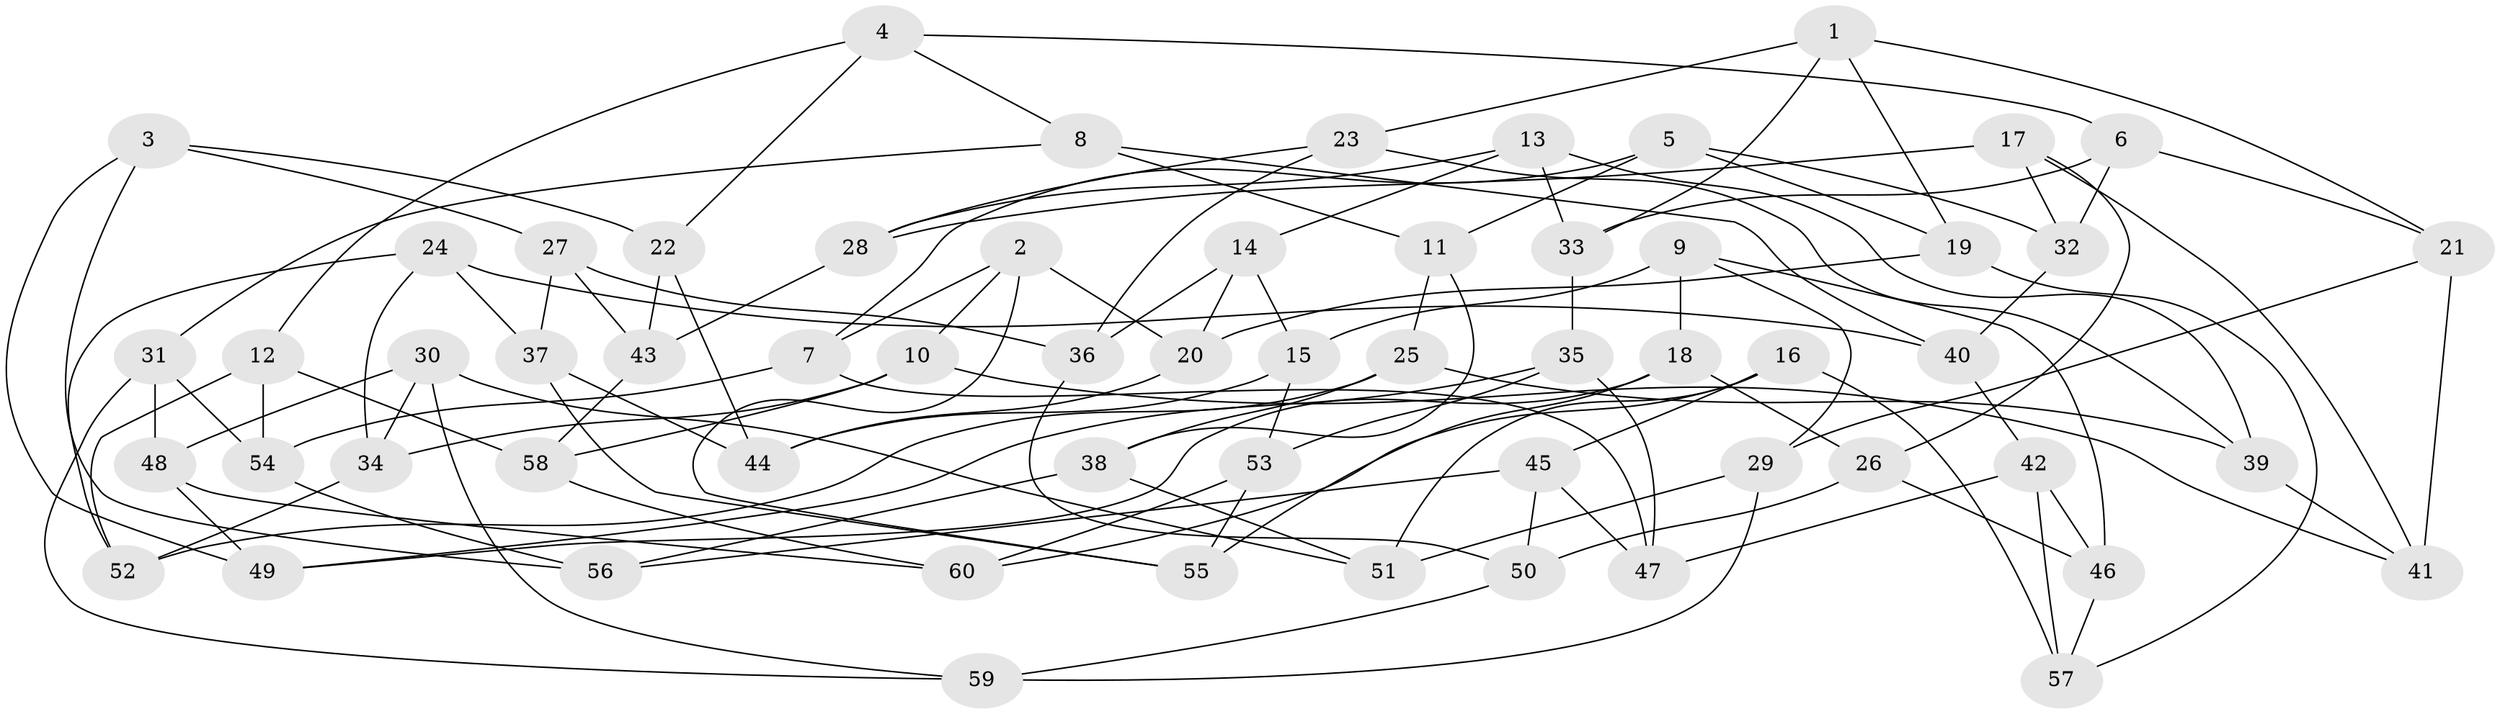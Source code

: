 // Generated by graph-tools (version 1.1) at 2025/16/03/09/25 04:16:13]
// undirected, 60 vertices, 120 edges
graph export_dot {
graph [start="1"]
  node [color=gray90,style=filled];
  1;
  2;
  3;
  4;
  5;
  6;
  7;
  8;
  9;
  10;
  11;
  12;
  13;
  14;
  15;
  16;
  17;
  18;
  19;
  20;
  21;
  22;
  23;
  24;
  25;
  26;
  27;
  28;
  29;
  30;
  31;
  32;
  33;
  34;
  35;
  36;
  37;
  38;
  39;
  40;
  41;
  42;
  43;
  44;
  45;
  46;
  47;
  48;
  49;
  50;
  51;
  52;
  53;
  54;
  55;
  56;
  57;
  58;
  59;
  60;
  1 -- 21;
  1 -- 33;
  1 -- 23;
  1 -- 19;
  2 -- 10;
  2 -- 55;
  2 -- 7;
  2 -- 20;
  3 -- 49;
  3 -- 22;
  3 -- 56;
  3 -- 27;
  4 -- 12;
  4 -- 8;
  4 -- 6;
  4 -- 22;
  5 -- 11;
  5 -- 7;
  5 -- 19;
  5 -- 32;
  6 -- 32;
  6 -- 33;
  6 -- 21;
  7 -- 54;
  7 -- 47;
  8 -- 11;
  8 -- 31;
  8 -- 40;
  9 -- 29;
  9 -- 46;
  9 -- 18;
  9 -- 15;
  10 -- 34;
  10 -- 41;
  10 -- 58;
  11 -- 25;
  11 -- 38;
  12 -- 54;
  12 -- 52;
  12 -- 58;
  13 -- 33;
  13 -- 14;
  13 -- 39;
  13 -- 28;
  14 -- 15;
  14 -- 20;
  14 -- 36;
  15 -- 44;
  15 -- 53;
  16 -- 45;
  16 -- 51;
  16 -- 57;
  16 -- 60;
  17 -- 28;
  17 -- 41;
  17 -- 26;
  17 -- 32;
  18 -- 55;
  18 -- 26;
  18 -- 49;
  19 -- 20;
  19 -- 57;
  20 -- 44;
  21 -- 41;
  21 -- 29;
  22 -- 44;
  22 -- 43;
  23 -- 28;
  23 -- 36;
  23 -- 39;
  24 -- 34;
  24 -- 52;
  24 -- 37;
  24 -- 40;
  25 -- 39;
  25 -- 38;
  25 -- 52;
  26 -- 50;
  26 -- 46;
  27 -- 37;
  27 -- 36;
  27 -- 43;
  28 -- 43;
  29 -- 51;
  29 -- 59;
  30 -- 51;
  30 -- 59;
  30 -- 34;
  30 -- 48;
  31 -- 59;
  31 -- 48;
  31 -- 54;
  32 -- 40;
  33 -- 35;
  34 -- 52;
  35 -- 53;
  35 -- 47;
  35 -- 49;
  36 -- 50;
  37 -- 44;
  37 -- 55;
  38 -- 56;
  38 -- 51;
  39 -- 41;
  40 -- 42;
  42 -- 47;
  42 -- 57;
  42 -- 46;
  43 -- 58;
  45 -- 50;
  45 -- 47;
  45 -- 56;
  46 -- 57;
  48 -- 49;
  48 -- 60;
  50 -- 59;
  53 -- 60;
  53 -- 55;
  54 -- 56;
  58 -- 60;
}
